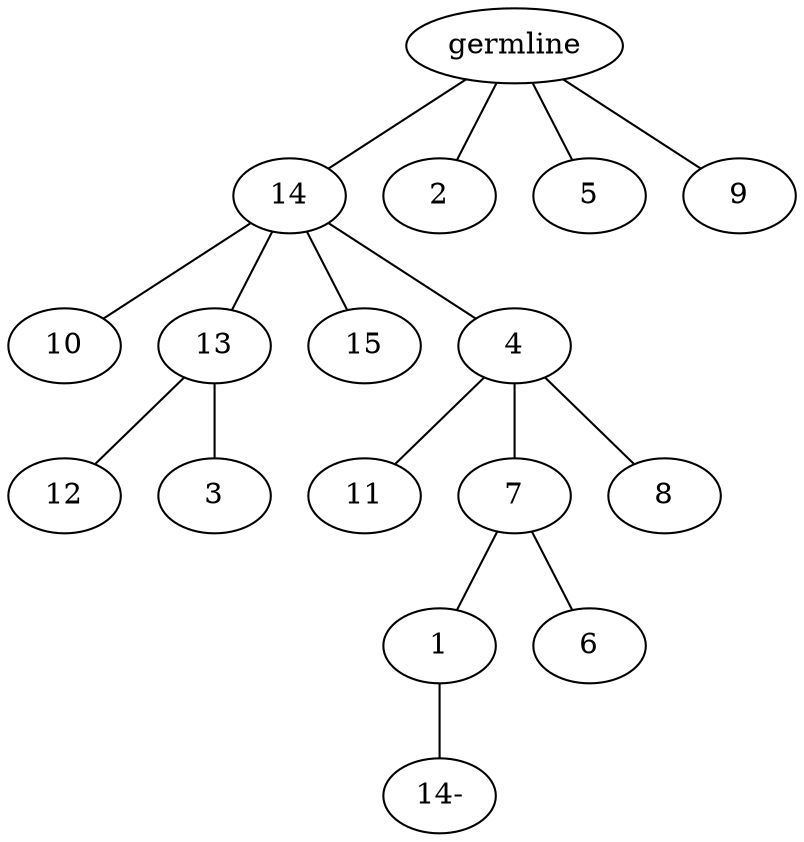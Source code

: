 graph tree {
    "140690411852128" [label="germline"];
    "140690411894048" [label="14"];
    "140690411893808" [label="10"];
    "140690411895056" [label="13"];
    "140690411894288" [label="12"];
    "140690411894480" [label="3"];
    "140690411894528" [label="15"];
    "140690411894864" [label="4"];
    "140690411895104" [label="11"];
    "140690411895344" [label="7"];
    "140690411895488" [label="1"];
    "140690411853760" [label="14-"];
    "140690411895392" [label="6"];
    "140690411895920" [label="8"];
    "140690411893520" [label="2"];
    "140690411893040" [label="5"];
    "140690411894576" [label="9"];
    "140690411852128" -- "140690411894048";
    "140690411852128" -- "140690411893520";
    "140690411852128" -- "140690411893040";
    "140690411852128" -- "140690411894576";
    "140690411894048" -- "140690411893808";
    "140690411894048" -- "140690411895056";
    "140690411894048" -- "140690411894528";
    "140690411894048" -- "140690411894864";
    "140690411895056" -- "140690411894288";
    "140690411895056" -- "140690411894480";
    "140690411894864" -- "140690411895104";
    "140690411894864" -- "140690411895344";
    "140690411894864" -- "140690411895920";
    "140690411895344" -- "140690411895488";
    "140690411895344" -- "140690411895392";
    "140690411895488" -- "140690411853760";
}
